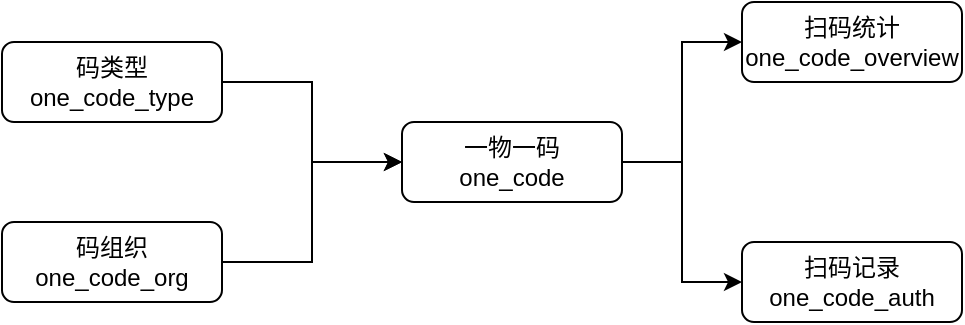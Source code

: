<mxfile version="16.1.4" type="github">
  <diagram id="A9nUJpdtBm5vHkU-3JfN" name="一物一码">
    <mxGraphModel dx="782" dy="436" grid="1" gridSize="10" guides="1" tooltips="1" connect="1" arrows="1" fold="1" page="1" pageScale="1" pageWidth="827" pageHeight="1169" math="0" shadow="0">
      <root>
        <mxCell id="0" />
        <mxCell id="1" parent="0" />
        <mxCell id="ZPPK0UZMcmSt7cbG0Obh-4" style="edgeStyle=orthogonalEdgeStyle;rounded=0;orthogonalLoop=1;jettySize=auto;html=1;entryX=0;entryY=0.5;entryDx=0;entryDy=0;" edge="1" parent="1" source="ZPPK0UZMcmSt7cbG0Obh-1" target="ZPPK0UZMcmSt7cbG0Obh-3">
          <mxGeometry relative="1" as="geometry" />
        </mxCell>
        <mxCell id="ZPPK0UZMcmSt7cbG0Obh-1" value="码类型&lt;br&gt;one_code_type" style="rounded=1;whiteSpace=wrap;html=1;" vertex="1" parent="1">
          <mxGeometry x="130" y="70" width="110" height="40" as="geometry" />
        </mxCell>
        <mxCell id="ZPPK0UZMcmSt7cbG0Obh-6" style="edgeStyle=orthogonalEdgeStyle;rounded=0;orthogonalLoop=1;jettySize=auto;html=1;entryX=0;entryY=0.5;entryDx=0;entryDy=0;" edge="1" parent="1" source="ZPPK0UZMcmSt7cbG0Obh-2" target="ZPPK0UZMcmSt7cbG0Obh-3">
          <mxGeometry relative="1" as="geometry" />
        </mxCell>
        <mxCell id="ZPPK0UZMcmSt7cbG0Obh-2" value="码组织&lt;br&gt;one_code_org" style="rounded=1;whiteSpace=wrap;html=1;" vertex="1" parent="1">
          <mxGeometry x="130" y="160" width="110" height="40" as="geometry" />
        </mxCell>
        <mxCell id="ZPPK0UZMcmSt7cbG0Obh-9" style="edgeStyle=orthogonalEdgeStyle;rounded=0;orthogonalLoop=1;jettySize=auto;html=1;entryX=0;entryY=0.5;entryDx=0;entryDy=0;exitX=1;exitY=0.5;exitDx=0;exitDy=0;" edge="1" parent="1" source="ZPPK0UZMcmSt7cbG0Obh-3" target="ZPPK0UZMcmSt7cbG0Obh-8">
          <mxGeometry relative="1" as="geometry">
            <mxPoint x="475" y="160" as="sourcePoint" />
          </mxGeometry>
        </mxCell>
        <mxCell id="ZPPK0UZMcmSt7cbG0Obh-10" style="edgeStyle=orthogonalEdgeStyle;rounded=0;orthogonalLoop=1;jettySize=auto;html=1;exitX=1;exitY=0.5;exitDx=0;exitDy=0;entryX=0;entryY=0.5;entryDx=0;entryDy=0;" edge="1" parent="1" source="ZPPK0UZMcmSt7cbG0Obh-3" target="ZPPK0UZMcmSt7cbG0Obh-7">
          <mxGeometry relative="1" as="geometry" />
        </mxCell>
        <mxCell id="ZPPK0UZMcmSt7cbG0Obh-3" value="一物一码&lt;br&gt;one_code" style="rounded=1;whiteSpace=wrap;html=1;" vertex="1" parent="1">
          <mxGeometry x="330" y="110" width="110" height="40" as="geometry" />
        </mxCell>
        <mxCell id="ZPPK0UZMcmSt7cbG0Obh-7" value="扫码记录one_code_auth" style="rounded=1;whiteSpace=wrap;html=1;" vertex="1" parent="1">
          <mxGeometry x="500" y="170" width="110" height="40" as="geometry" />
        </mxCell>
        <mxCell id="ZPPK0UZMcmSt7cbG0Obh-8" value="扫码统计one_code_overview" style="rounded=1;whiteSpace=wrap;html=1;" vertex="1" parent="1">
          <mxGeometry x="500" y="50" width="110" height="40" as="geometry" />
        </mxCell>
      </root>
    </mxGraphModel>
  </diagram>
</mxfile>
